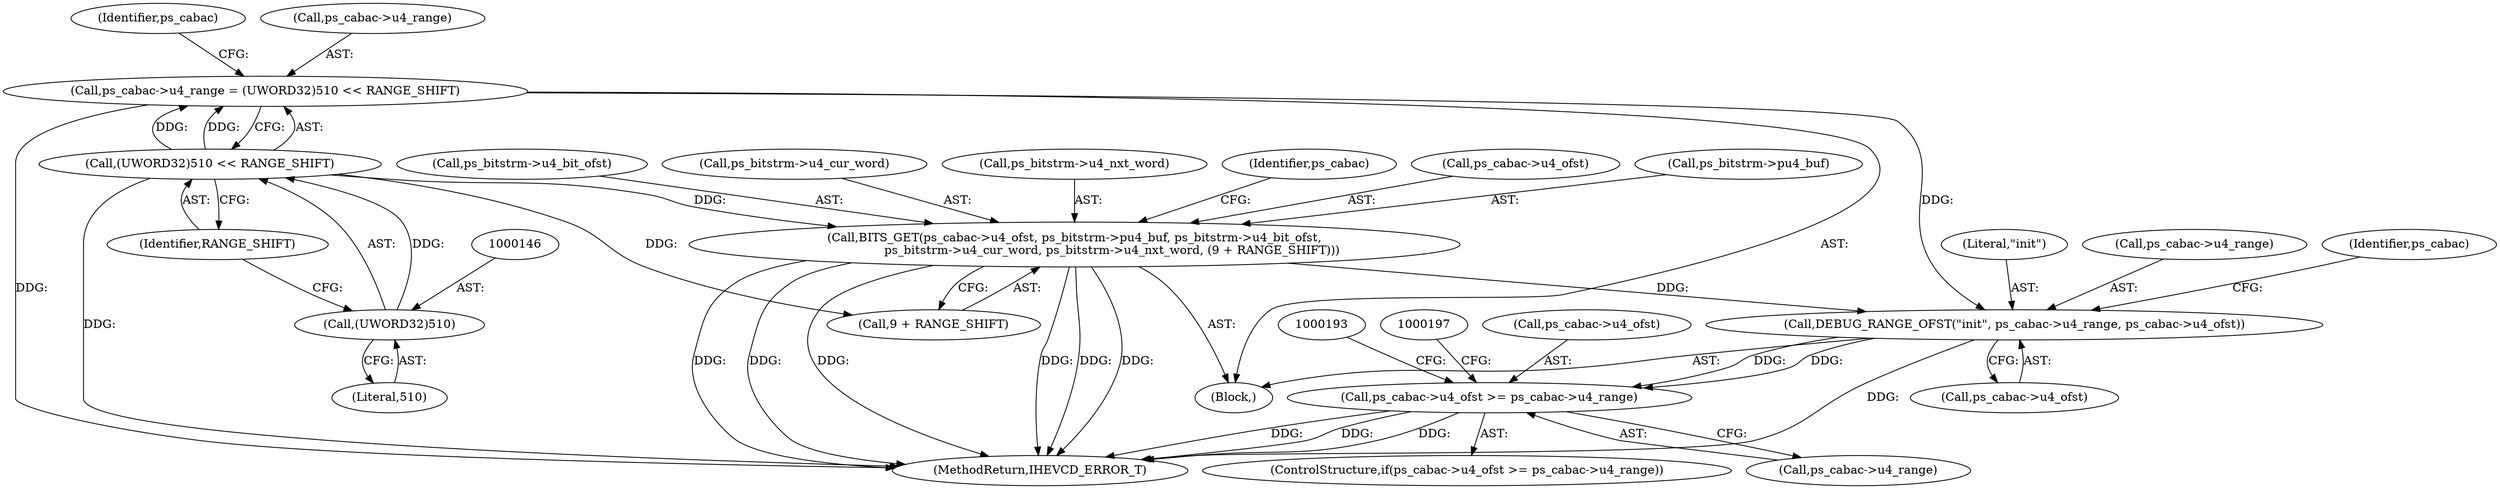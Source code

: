 digraph "0_Android_bcfc7124f6ef9f1ec128fb2e90de774a5b33d199@pointer" {
"1000174" [label="(Call,DEBUG_RANGE_OFST(\"init\", ps_cabac->u4_range, ps_cabac->u4_ofst))"];
"1000140" [label="(Call,ps_cabac->u4_range = (UWORD32)510 << RANGE_SHIFT)"];
"1000144" [label="(Call,(UWORD32)510 << RANGE_SHIFT)"];
"1000145" [label="(Call,(UWORD32)510)"];
"1000149" [label="(Call,BITS_GET(ps_cabac->u4_ofst, ps_bitstrm->pu4_buf, ps_bitstrm->u4_bit_ofst,\n                    ps_bitstrm->u4_cur_word, ps_bitstrm->u4_nxt_word, (9 + RANGE_SHIFT)))"];
"1000183" [label="(Call,ps_cabac->u4_ofst >= ps_cabac->u4_range)"];
"1000150" [label="(Call,ps_cabac->u4_ofst)"];
"1000182" [label="(ControlStructure,if(ps_cabac->u4_ofst >= ps_cabac->u4_range))"];
"1000174" [label="(Call,DEBUG_RANGE_OFST(\"init\", ps_cabac->u4_range, ps_cabac->u4_ofst))"];
"1000111" [label="(Block,)"];
"1000175" [label="(Literal,\"init\")"];
"1000144" [label="(Call,(UWORD32)510 << RANGE_SHIFT)"];
"1000199" [label="(MethodReturn,IHEVCD_ERROR_T)"];
"1000176" [label="(Call,ps_cabac->u4_range)"];
"1000165" [label="(Call,9 + RANGE_SHIFT)"];
"1000153" [label="(Call,ps_bitstrm->pu4_buf)"];
"1000184" [label="(Call,ps_cabac->u4_ofst)"];
"1000156" [label="(Call,ps_bitstrm->u4_bit_ofst)"];
"1000140" [label="(Call,ps_cabac->u4_range = (UWORD32)510 << RANGE_SHIFT)"];
"1000187" [label="(Call,ps_cabac->u4_range)"];
"1000151" [label="(Identifier,ps_cabac)"];
"1000159" [label="(Call,ps_bitstrm->u4_cur_word)"];
"1000147" [label="(Literal,510)"];
"1000141" [label="(Call,ps_cabac->u4_range)"];
"1000162" [label="(Call,ps_bitstrm->u4_nxt_word)"];
"1000148" [label="(Identifier,RANGE_SHIFT)"];
"1000149" [label="(Call,BITS_GET(ps_cabac->u4_ofst, ps_bitstrm->pu4_buf, ps_bitstrm->u4_bit_ofst,\n                    ps_bitstrm->u4_cur_word, ps_bitstrm->u4_nxt_word, (9 + RANGE_SHIFT)))"];
"1000185" [label="(Identifier,ps_cabac)"];
"1000179" [label="(Call,ps_cabac->u4_ofst)"];
"1000183" [label="(Call,ps_cabac->u4_ofst >= ps_cabac->u4_range)"];
"1000145" [label="(Call,(UWORD32)510)"];
"1000170" [label="(Identifier,ps_cabac)"];
"1000174" -> "1000111"  [label="AST: "];
"1000174" -> "1000179"  [label="CFG: "];
"1000175" -> "1000174"  [label="AST: "];
"1000176" -> "1000174"  [label="AST: "];
"1000179" -> "1000174"  [label="AST: "];
"1000185" -> "1000174"  [label="CFG: "];
"1000174" -> "1000199"  [label="DDG: "];
"1000140" -> "1000174"  [label="DDG: "];
"1000149" -> "1000174"  [label="DDG: "];
"1000174" -> "1000183"  [label="DDG: "];
"1000174" -> "1000183"  [label="DDG: "];
"1000140" -> "1000111"  [label="AST: "];
"1000140" -> "1000144"  [label="CFG: "];
"1000141" -> "1000140"  [label="AST: "];
"1000144" -> "1000140"  [label="AST: "];
"1000151" -> "1000140"  [label="CFG: "];
"1000140" -> "1000199"  [label="DDG: "];
"1000144" -> "1000140"  [label="DDG: "];
"1000144" -> "1000140"  [label="DDG: "];
"1000144" -> "1000148"  [label="CFG: "];
"1000145" -> "1000144"  [label="AST: "];
"1000148" -> "1000144"  [label="AST: "];
"1000144" -> "1000199"  [label="DDG: "];
"1000145" -> "1000144"  [label="DDG: "];
"1000144" -> "1000149"  [label="DDG: "];
"1000144" -> "1000165"  [label="DDG: "];
"1000145" -> "1000147"  [label="CFG: "];
"1000146" -> "1000145"  [label="AST: "];
"1000147" -> "1000145"  [label="AST: "];
"1000148" -> "1000145"  [label="CFG: "];
"1000149" -> "1000111"  [label="AST: "];
"1000149" -> "1000165"  [label="CFG: "];
"1000150" -> "1000149"  [label="AST: "];
"1000153" -> "1000149"  [label="AST: "];
"1000156" -> "1000149"  [label="AST: "];
"1000159" -> "1000149"  [label="AST: "];
"1000162" -> "1000149"  [label="AST: "];
"1000165" -> "1000149"  [label="AST: "];
"1000170" -> "1000149"  [label="CFG: "];
"1000149" -> "1000199"  [label="DDG: "];
"1000149" -> "1000199"  [label="DDG: "];
"1000149" -> "1000199"  [label="DDG: "];
"1000149" -> "1000199"  [label="DDG: "];
"1000149" -> "1000199"  [label="DDG: "];
"1000149" -> "1000199"  [label="DDG: "];
"1000183" -> "1000182"  [label="AST: "];
"1000183" -> "1000187"  [label="CFG: "];
"1000184" -> "1000183"  [label="AST: "];
"1000187" -> "1000183"  [label="AST: "];
"1000193" -> "1000183"  [label="CFG: "];
"1000197" -> "1000183"  [label="CFG: "];
"1000183" -> "1000199"  [label="DDG: "];
"1000183" -> "1000199"  [label="DDG: "];
"1000183" -> "1000199"  [label="DDG: "];
}
